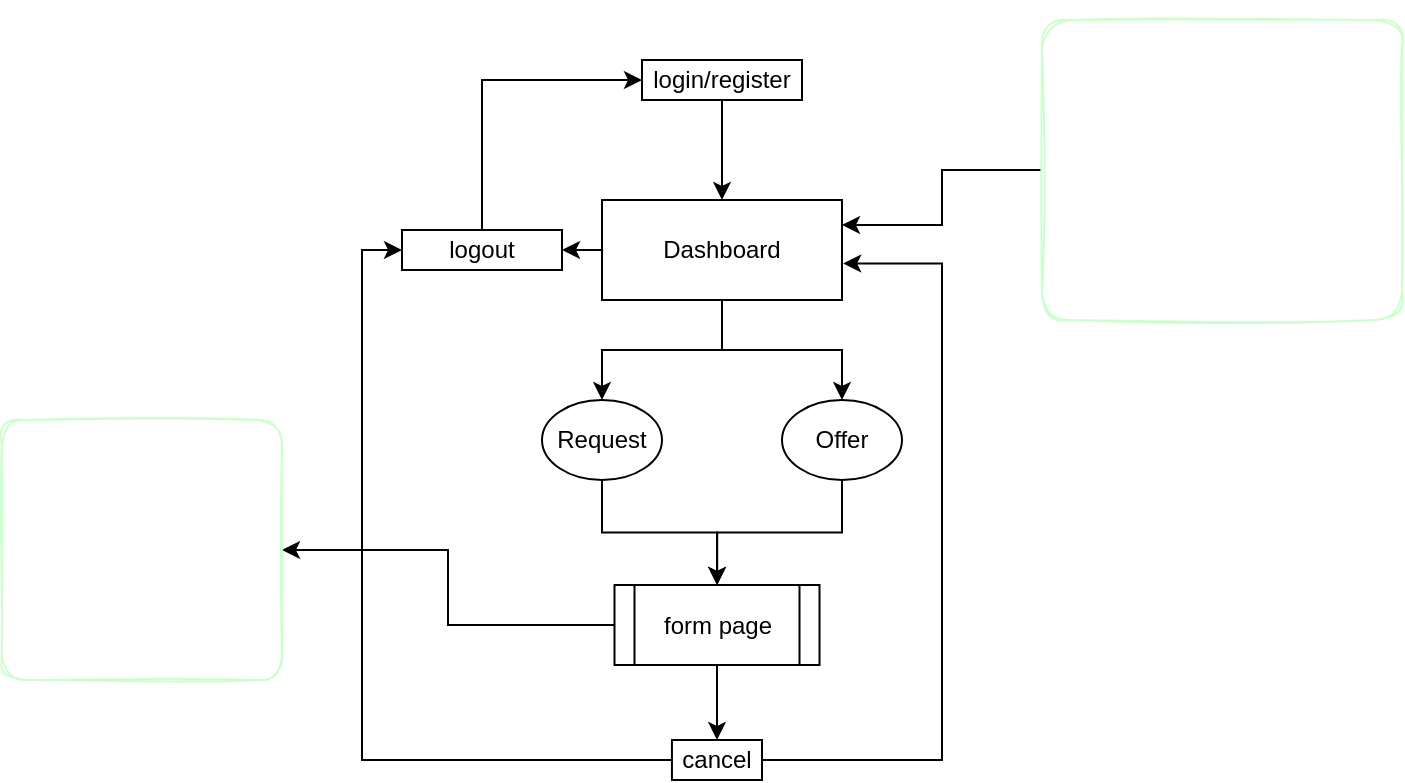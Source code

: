 <mxfile version="14.2.4" type="embed">
    <diagram id="ZkZC_mfCm8Kq-MY_rXx1" name="Page-1">
        <mxGraphModel dx="1009" dy="479" grid="1" gridSize="10" guides="1" tooltips="1" connect="1" arrows="1" fold="1" page="1" pageScale="1" pageWidth="850" pageHeight="1100" math="0" shadow="0">
            <root>
                <mxCell id="0"/>
                <mxCell id="1" parent="0"/>
                <mxCell id="CV7fx-YJcgmJOG9K6h-E-1" value="login/register" style="whiteSpace=wrap;html=1;fontColor=#000000;fillColor=#FFFFFF;" parent="1" vertex="1">
                    <mxGeometry x="350" y="290" width="80" height="20" as="geometry"/>
                </mxCell>
                <mxCell id="CV7fx-YJcgmJOG9K6h-E-3" value="" style="endArrow=classic;html=1;exitX=0.5;exitY=1;exitDx=0;exitDy=0;entryX=0.5;entryY=0;entryDx=0;entryDy=0;" parent="1" source="CV7fx-YJcgmJOG9K6h-E-1" target="CV7fx-YJcgmJOG9K6h-E-4" edge="1">
                    <mxGeometry width="50" height="50" relative="1" as="geometry">
                        <mxPoint x="290" y="550" as="sourcePoint"/>
                        <mxPoint x="390" y="400" as="targetPoint"/>
                    </mxGeometry>
                </mxCell>
                <mxCell id="CV7fx-YJcgmJOG9K6h-E-12" style="edgeStyle=orthogonalEdgeStyle;rounded=0;orthogonalLoop=1;jettySize=auto;html=1;exitX=0.5;exitY=1;exitDx=0;exitDy=0;entryX=0.5;entryY=0;entryDx=0;entryDy=0;" parent="1" source="CV7fx-YJcgmJOG9K6h-E-4" target="CV7fx-YJcgmJOG9K6h-E-10" edge="1">
                    <mxGeometry relative="1" as="geometry"/>
                </mxCell>
                <mxCell id="CV7fx-YJcgmJOG9K6h-E-13" style="edgeStyle=orthogonalEdgeStyle;rounded=0;orthogonalLoop=1;jettySize=auto;html=1;exitX=0.5;exitY=1;exitDx=0;exitDy=0;entryX=0.5;entryY=0;entryDx=0;entryDy=0;" parent="1" source="CV7fx-YJcgmJOG9K6h-E-4" target="CV7fx-YJcgmJOG9K6h-E-11" edge="1">
                    <mxGeometry relative="1" as="geometry"/>
                </mxCell>
                <mxCell id="CV7fx-YJcgmJOG9K6h-E-36" style="edgeStyle=orthogonalEdgeStyle;rounded=0;orthogonalLoop=1;jettySize=auto;html=1;exitX=0;exitY=0.5;exitDx=0;exitDy=0;entryX=1;entryY=0.5;entryDx=0;entryDy=0;" parent="1" source="CV7fx-YJcgmJOG9K6h-E-4" target="CV7fx-YJcgmJOG9K6h-E-35" edge="1">
                    <mxGeometry relative="1" as="geometry"/>
                </mxCell>
                <mxCell id="CV7fx-YJcgmJOG9K6h-E-4" value="Dashboard" style="whiteSpace=wrap;html=1;fontColor=#000000;fillColor=#FFFFFF;" parent="1" vertex="1">
                    <mxGeometry x="330" y="360" width="120" height="50" as="geometry"/>
                </mxCell>
                <mxCell id="CV7fx-YJcgmJOG9K6h-E-38" style="edgeStyle=orthogonalEdgeStyle;rounded=0;orthogonalLoop=1;jettySize=auto;html=1;exitX=0.5;exitY=1;exitDx=0;exitDy=0;" parent="1" source="CV7fx-YJcgmJOG9K6h-E-10" target="CV7fx-YJcgmJOG9K6h-E-34" edge="1">
                    <mxGeometry relative="1" as="geometry"/>
                </mxCell>
                <mxCell id="CV7fx-YJcgmJOG9K6h-E-10" value="Request" style="ellipse;whiteSpace=wrap;html=1;fillColor=#FFFFFF;fontColor=#000000;" parent="1" vertex="1">
                    <mxGeometry x="300" y="460" width="60" height="40" as="geometry"/>
                </mxCell>
                <mxCell id="CV7fx-YJcgmJOG9K6h-E-39" style="edgeStyle=orthogonalEdgeStyle;rounded=0;orthogonalLoop=1;jettySize=auto;html=1;exitX=0.5;exitY=1;exitDx=0;exitDy=0;" parent="1" source="CV7fx-YJcgmJOG9K6h-E-11" target="CV7fx-YJcgmJOG9K6h-E-34" edge="1">
                    <mxGeometry relative="1" as="geometry"/>
                </mxCell>
                <mxCell id="CV7fx-YJcgmJOG9K6h-E-11" value="Offer" style="ellipse;whiteSpace=wrap;html=1;fontColor=#000000;fillColor=#FFFFFF;" parent="1" vertex="1">
                    <mxGeometry x="420" y="460" width="60" height="40" as="geometry"/>
                </mxCell>
                <mxCell id="3" style="edgeStyle=orthogonalEdgeStyle;rounded=0;orthogonalLoop=1;jettySize=auto;html=1;entryX=1;entryY=0.25;entryDx=0;entryDy=0;fontColor=#ffffff;" edge="1" parent="1" source="CV7fx-YJcgmJOG9K6h-E-15" target="CV7fx-YJcgmJOG9K6h-E-4">
                    <mxGeometry relative="1" as="geometry"/>
                </mxCell>
                <mxCell id="CV7fx-YJcgmJOG9K6h-E-15" value="&lt;p style=&quot;line-height: 100%&quot;&gt;&lt;/p&gt;&lt;h1&gt;&lt;font style=&quot;font-size: 16px&quot;&gt;Dashboard&lt;/font&gt;&lt;/h1&gt;&lt;p&gt;&lt;/p&gt;&lt;blockquote style=&quot;margin: 0 0 0 40px ; border: none ; padding: 0px&quot;&gt;&lt;/blockquote&gt;&lt;span&gt;User details&lt;/span&gt;&lt;br&gt;&lt;span&gt;History&lt;br&gt;&lt;/span&gt;&lt;span&gt;Reviews&lt;br&gt;&lt;/span&gt;request/offer button&lt;br&gt;modify details&lt;br&gt;delete user&lt;br&gt;&lt;p&gt;&lt;/p&gt;" style="text;html=1;spacing=5;spacingTop=-20;whiteSpace=wrap;overflow=hidden;rounded=1;glass=0;shadow=0;sketch=1;arcSize=9;fontColor=#ffffff;strokeColor=#CCFFCC;" parent="1" vertex="1">
                    <mxGeometry x="550" y="270" width="180" height="150" as="geometry"/>
                </mxCell>
                <mxCell id="CV7fx-YJcgmJOG9K6h-E-41" style="edgeStyle=orthogonalEdgeStyle;rounded=0;orthogonalLoop=1;jettySize=auto;html=1;exitX=0;exitY=0.5;exitDx=0;exitDy=0;" parent="1" source="CV7fx-YJcgmJOG9K6h-E-34" target="CV7fx-YJcgmJOG9K6h-E-40" edge="1">
                    <mxGeometry relative="1" as="geometry">
                        <Array as="points">
                            <mxPoint x="253" y="573"/>
                            <mxPoint x="253" y="535"/>
                        </Array>
                    </mxGeometry>
                </mxCell>
                <mxCell id="CV7fx-YJcgmJOG9K6h-E-42" style="edgeStyle=orthogonalEdgeStyle;rounded=0;orthogonalLoop=1;jettySize=auto;html=1;exitX=0.5;exitY=1;exitDx=0;exitDy=0;" parent="1" source="CV7fx-YJcgmJOG9K6h-E-34" target="CV7fx-YJcgmJOG9K6h-E-43" edge="1">
                    <mxGeometry relative="1" as="geometry">
                        <mxPoint x="387.483" y="640" as="targetPoint"/>
                    </mxGeometry>
                </mxCell>
                <mxCell id="CV7fx-YJcgmJOG9K6h-E-34" value="form page" style="shape=process;whiteSpace=wrap;html=1;backgroundOutline=1;fontColor=#000000;fillColor=#FFFFFF;" parent="1" vertex="1">
                    <mxGeometry x="336.25" y="552.5" width="102.5" height="40" as="geometry"/>
                </mxCell>
                <mxCell id="CV7fx-YJcgmJOG9K6h-E-37" style="edgeStyle=orthogonalEdgeStyle;rounded=0;orthogonalLoop=1;jettySize=auto;html=1;exitX=0.5;exitY=0;exitDx=0;exitDy=0;entryX=0;entryY=0.5;entryDx=0;entryDy=0;" parent="1" source="CV7fx-YJcgmJOG9K6h-E-35" target="CV7fx-YJcgmJOG9K6h-E-1" edge="1">
                    <mxGeometry relative="1" as="geometry"/>
                </mxCell>
                <mxCell id="CV7fx-YJcgmJOG9K6h-E-35" value="logout" style="whiteSpace=wrap;html=1;fontColor=#000000;fillColor=#FFFFFF;" parent="1" vertex="1">
                    <mxGeometry x="230" y="375" width="80" height="20" as="geometry"/>
                </mxCell>
                <mxCell id="CV7fx-YJcgmJOG9K6h-E-40" value="&lt;p style=&quot;line-height: 100%&quot;&gt;&lt;/p&gt;&lt;h1&gt;&lt;/h1&gt;- Search location(through map)&lt;br&gt;- get route&lt;br&gt;- vehicle type&lt;br&gt;- set seats&lt;br&gt;- set date &amp;amp; time for departure/pickup&lt;br&gt;&lt;br&gt;&lt;br&gt;&lt;p&gt;&lt;/p&gt;" style="text;html=1;spacing=5;spacingTop=-20;whiteSpace=wrap;overflow=hidden;rounded=1;glass=0;shadow=0;sketch=1;arcSize=9;fontColor=#ffffff;fillStyle=auto;strokeColor=#CCFFCC;" parent="1" vertex="1">
                    <mxGeometry x="30" y="470" width="140" height="130" as="geometry"/>
                </mxCell>
                <mxCell id="CV7fx-YJcgmJOG9K6h-E-44" style="edgeStyle=orthogonalEdgeStyle;rounded=0;orthogonalLoop=1;jettySize=auto;html=1;entryX=1.005;entryY=0.634;entryDx=0;entryDy=0;entryPerimeter=0;" parent="1" source="CV7fx-YJcgmJOG9K6h-E-43" target="CV7fx-YJcgmJOG9K6h-E-4" edge="1">
                    <mxGeometry relative="1" as="geometry">
                        <mxPoint x="520" y="400" as="targetPoint"/>
                        <Array as="points">
                            <mxPoint x="500" y="640"/>
                            <mxPoint x="500" y="392"/>
                        </Array>
                    </mxGeometry>
                </mxCell>
                <mxCell id="4" style="edgeStyle=orthogonalEdgeStyle;rounded=0;orthogonalLoop=1;jettySize=auto;html=1;entryX=0;entryY=0.5;entryDx=0;entryDy=0;fontColor=#000000;" edge="1" parent="1" source="CV7fx-YJcgmJOG9K6h-E-43" target="CV7fx-YJcgmJOG9K6h-E-35">
                    <mxGeometry relative="1" as="geometry"/>
                </mxCell>
                <mxCell id="CV7fx-YJcgmJOG9K6h-E-43" value="cancel" style="whiteSpace=wrap;html=1;fontColor=#000000;fillColor=#FFFFFF;" parent="1" vertex="1">
                    <mxGeometry x="364.97" y="630" width="45.03" height="20" as="geometry"/>
                </mxCell>
            </root>
        </mxGraphModel>
    </diagram>
</mxfile>